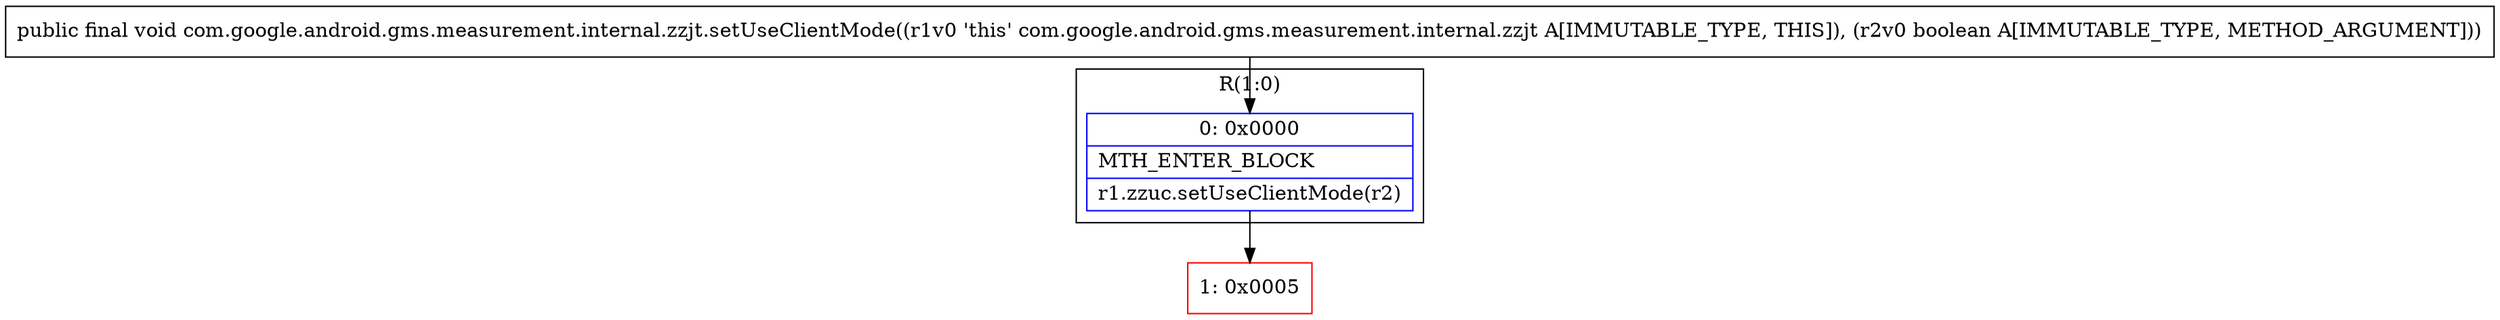 digraph "CFG forcom.google.android.gms.measurement.internal.zzjt.setUseClientMode(Z)V" {
subgraph cluster_Region_2030089891 {
label = "R(1:0)";
node [shape=record,color=blue];
Node_0 [shape=record,label="{0\:\ 0x0000|MTH_ENTER_BLOCK\l|r1.zzuc.setUseClientMode(r2)\l}"];
}
Node_1 [shape=record,color=red,label="{1\:\ 0x0005}"];
MethodNode[shape=record,label="{public final void com.google.android.gms.measurement.internal.zzjt.setUseClientMode((r1v0 'this' com.google.android.gms.measurement.internal.zzjt A[IMMUTABLE_TYPE, THIS]), (r2v0 boolean A[IMMUTABLE_TYPE, METHOD_ARGUMENT])) }"];
MethodNode -> Node_0;
Node_0 -> Node_1;
}

